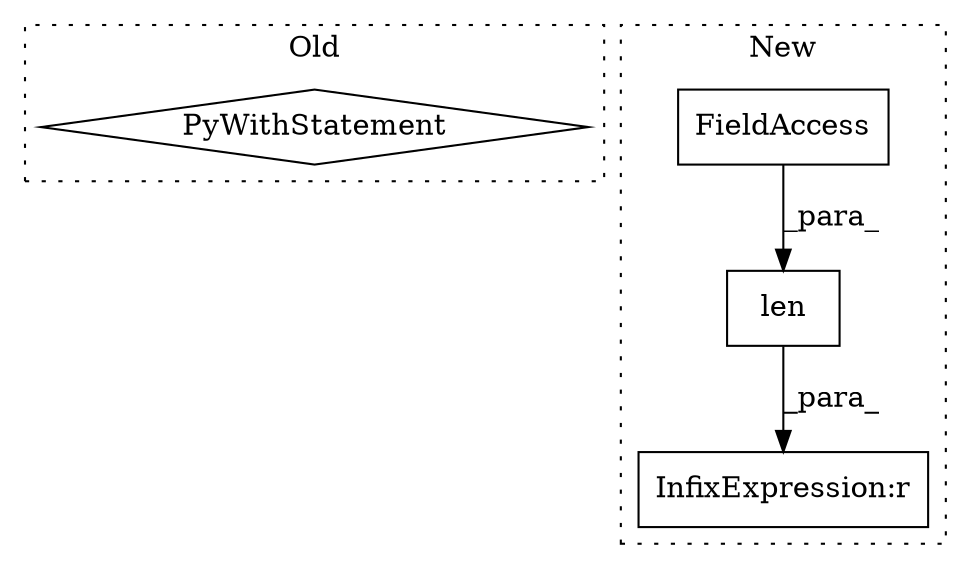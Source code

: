 digraph G {
subgraph cluster0 {
1 [label="PyWithStatement" a="104" s="2002,2032" l="10,2" shape="diamond"];
label = "Old";
style="dotted";
}
subgraph cluster1 {
2 [label="len" a="32" s="2845,2857" l="4,1" shape="box"];
3 [label="FieldAccess" a="22" s="2849" l="8" shape="box"];
4 [label="InfixExpression:r" a="27" s="2858" l="3" shape="box"];
label = "New";
style="dotted";
}
2 -> 4 [label="_para_"];
3 -> 2 [label="_para_"];
}
